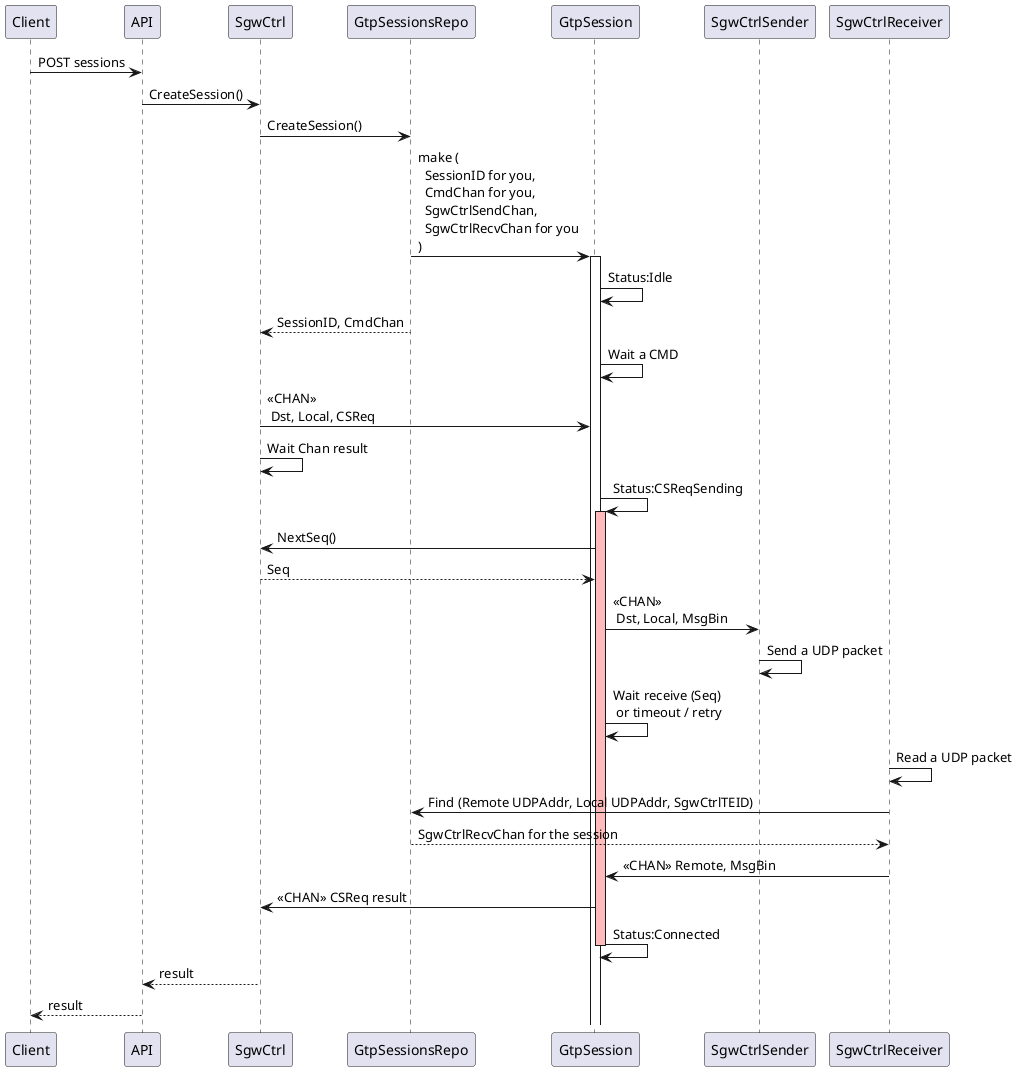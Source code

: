 @startuml

Client -> API : POST sessions
API -> SgwCtrl : CreateSession()
SgwCtrl -> GtpSessionsRepo : CreateSession()
GtpSessionsRepo -> GtpSession : make (\n\
  SessionID for you,\n\
  CmdChan for you,\n\
  SgwCtrlSendChan,\n\
  SgwCtrlRecvChan for you\n)
activate GtpSession
GtpSession -> GtpSession : Status:Idle
SgwCtrl <-- GtpSessionsRepo : SessionID, CmdChan

GtpSession -> GtpSession : Wait a CMD
SgwCtrl -> GtpSession : <<CHAN>>\n Dst, Local, CSReq
SgwCtrl -> SgwCtrl : Wait Chan result

GtpSession -> GtpSession : Status:CSReqSending
activate GtpSession #FFBBBB

GtpSession -> SgwCtrl : NextSeq()
GtpSession <-- SgwCtrl : Seq

GtpSession -> SgwCtrlSender : <<CHAN>>\n Dst, Local, MsgBin
SgwCtrlSender -> SgwCtrlSender : Send a UDP packet

GtpSession -> GtpSession : Wait receive (Seq) \n or timeout / retry

SgwCtrlReceiver -> SgwCtrlReceiver : Read a UDP packet
SgwCtrlReceiver -> GtpSessionsRepo : Find (Remote UDPAddr, Local UDPAddr, SgwCtrlTEID)
SgwCtrlReceiver <-- GtpSessionsRepo : SgwCtrlRecvChan for the session
SgwCtrlReceiver -> GtpSession : <<CHAN>> Remote, MsgBin
SgwCtrl <- GtpSession : <<CHAN>> CSReq result

GtpSession -> GtpSession : Status:Connected
deactivate GtpSession

API <-- SgwCtrl : result
Client <-- API : result


@enduml
